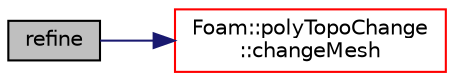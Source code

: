 digraph "refine"
{
  bgcolor="transparent";
  edge [fontname="Helvetica",fontsize="10",labelfontname="Helvetica",labelfontsize="10"];
  node [fontname="Helvetica",fontsize="10",shape=record];
  rankdir="LR";
  Node1 [label="refine",height=0.2,width=0.4,color="black", fillcolor="grey75", style="filled", fontcolor="black"];
  Node1 -> Node2 [color="midnightblue",fontsize="10",style="solid",fontname="Helvetica"];
  Node2 [label="Foam::polyTopoChange\l::changeMesh",height=0.2,width=0.4,color="red",URL="$a01926.html#a1b105b13373ba9f1c7685f873b250cf2",tooltip="Inplace changes mesh without change of patches. "];
}
